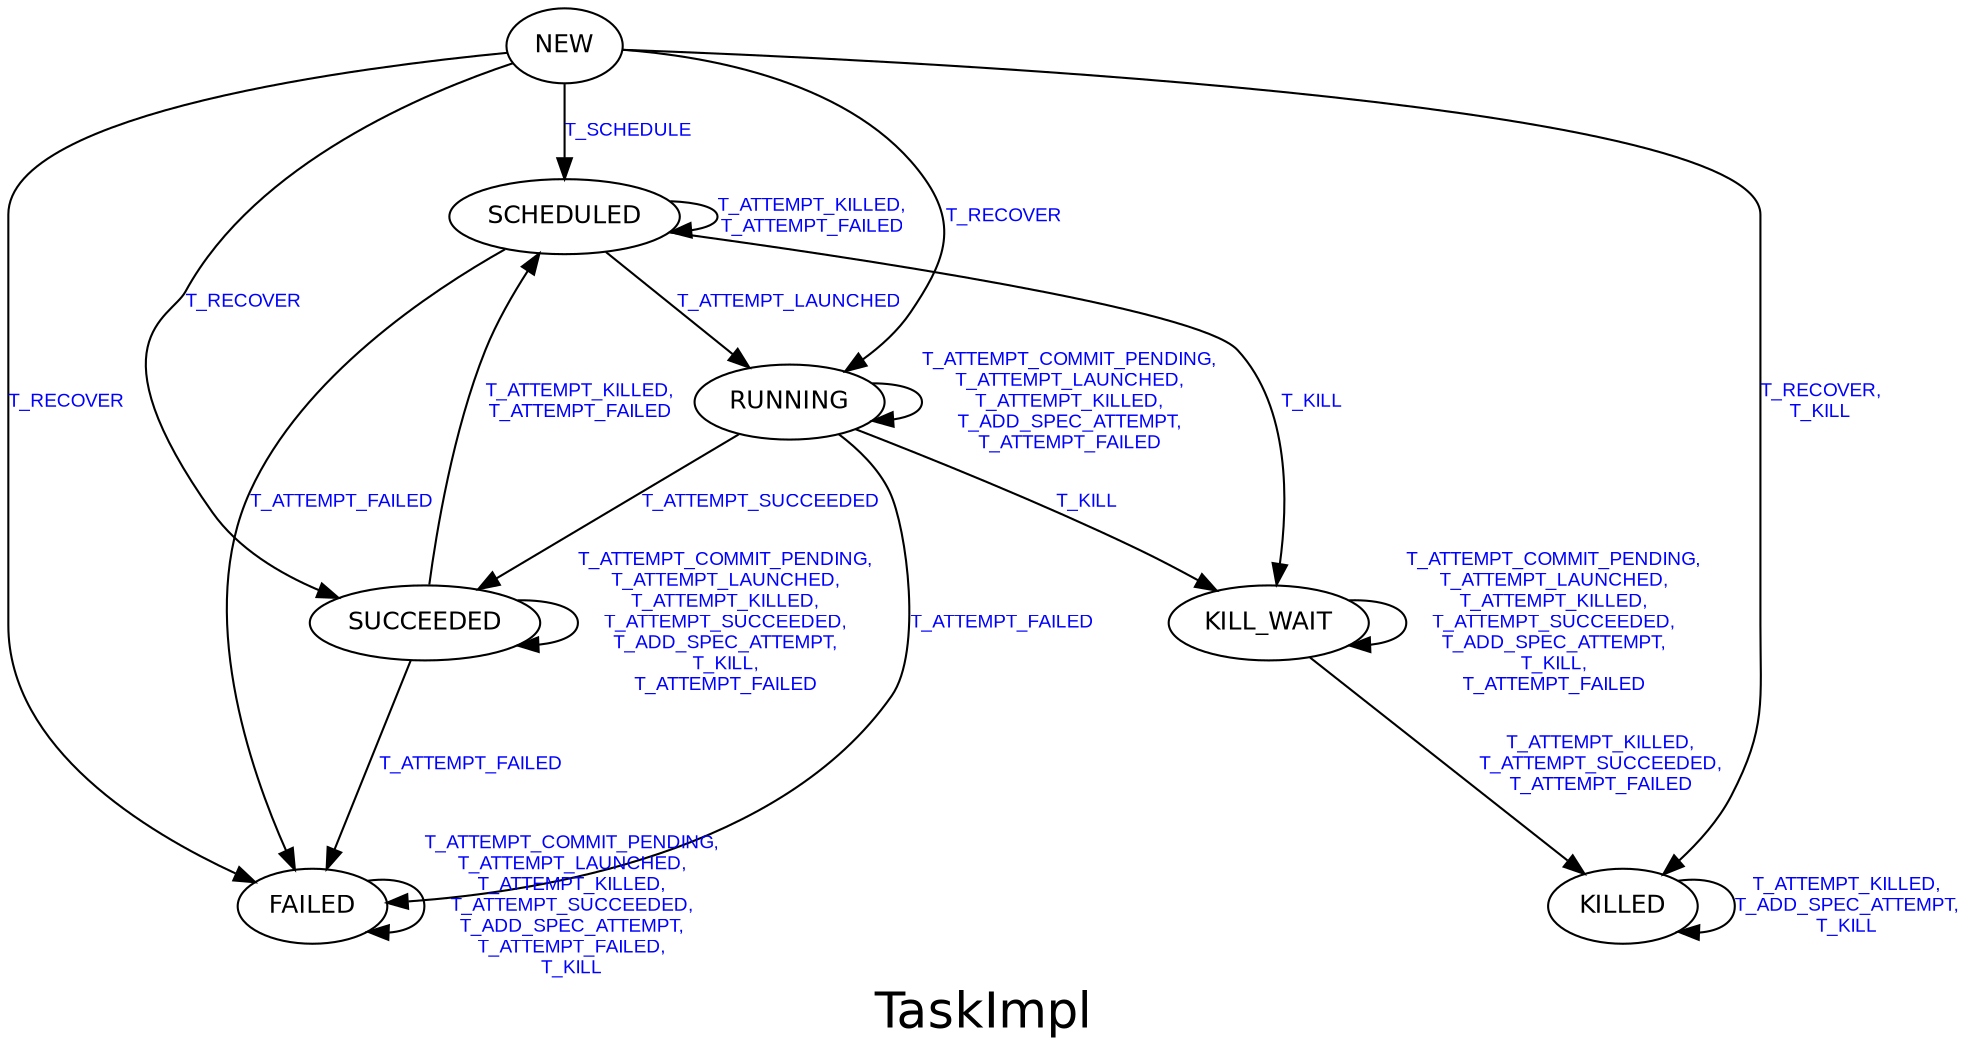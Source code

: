 digraph TaskImpl {
graph [ label="TaskImpl", fontsize=24, fontname=Helvetica];
node [fontsize=12, fontname=Helvetica];
edge [fontsize=9, fontcolor=blue, fontname=Arial];
"TaskImpl.NEW" [ label = NEW ];
"TaskImpl.NEW" -> "TaskImpl.SCHEDULED" [ label = "T_SCHEDULE" ];
"TaskImpl.NEW" -> "TaskImpl.RUNNING" [ label = "T_RECOVER" ];
"TaskImpl.NEW" -> "TaskImpl.SUCCEEDED" [ label = "T_RECOVER" ];
"TaskImpl.NEW" -> "TaskImpl.FAILED" [ label = "T_RECOVER" ];
"TaskImpl.NEW" -> "TaskImpl.KILLED" [ label = "T_RECOVER,\nT_KILL" ];
"TaskImpl.RUNNING" [ label = RUNNING ];
"TaskImpl.RUNNING" -> "TaskImpl.RUNNING" [ label = "T_ATTEMPT_COMMIT_PENDING,\nT_ATTEMPT_LAUNCHED,\nT_ATTEMPT_KILLED,\nT_ADD_SPEC_ATTEMPT,\nT_ATTEMPT_FAILED" ];
"TaskImpl.RUNNING" -> "TaskImpl.SUCCEEDED" [ label = "T_ATTEMPT_SUCCEEDED" ];
"TaskImpl.RUNNING" -> "TaskImpl.KILL_WAIT" [ label = "T_KILL" ];
"TaskImpl.RUNNING" -> "TaskImpl.FAILED" [ label = "T_ATTEMPT_FAILED" ];
"TaskImpl.FAILED" [ label = FAILED ];
"TaskImpl.FAILED" -> "TaskImpl.FAILED" [ label = "T_ATTEMPT_COMMIT_PENDING,\nT_ATTEMPT_LAUNCHED,\nT_ATTEMPT_KILLED,\nT_ATTEMPT_SUCCEEDED,\nT_ADD_SPEC_ATTEMPT,\nT_ATTEMPT_FAILED,\nT_KILL" ];
"TaskImpl.KILL_WAIT" [ label = KILL_WAIT ];
"TaskImpl.KILL_WAIT" -> "TaskImpl.KILL_WAIT" [ label = "T_ATTEMPT_COMMIT_PENDING,\nT_ATTEMPT_LAUNCHED,\nT_ATTEMPT_KILLED,\nT_ATTEMPT_SUCCEEDED,\nT_ADD_SPEC_ATTEMPT,\nT_KILL,\nT_ATTEMPT_FAILED" ];
"TaskImpl.KILL_WAIT" -> "TaskImpl.KILLED" [ label = "T_ATTEMPT_KILLED,\nT_ATTEMPT_SUCCEEDED,\nT_ATTEMPT_FAILED" ];
"TaskImpl.SCHEDULED" [ label = SCHEDULED ];
"TaskImpl.SCHEDULED" -> "TaskImpl.RUNNING" [ label = "T_ATTEMPT_LAUNCHED" ];
"TaskImpl.SCHEDULED" -> "TaskImpl.SCHEDULED" [ label = "T_ATTEMPT_KILLED,\nT_ATTEMPT_FAILED" ];
"TaskImpl.SCHEDULED" -> "TaskImpl.FAILED" [ label = "T_ATTEMPT_FAILED" ];
"TaskImpl.SCHEDULED" -> "TaskImpl.KILL_WAIT" [ label = "T_KILL" ];
"TaskImpl.SUCCEEDED" [ label = SUCCEEDED ];
"TaskImpl.SUCCEEDED" -> "TaskImpl.SUCCEEDED" [ label = "T_ATTEMPT_COMMIT_PENDING,\nT_ATTEMPT_LAUNCHED,\nT_ATTEMPT_KILLED,\nT_ATTEMPT_SUCCEEDED,\nT_ADD_SPEC_ATTEMPT,\nT_KILL,\nT_ATTEMPT_FAILED" ];
"TaskImpl.SUCCEEDED" -> "TaskImpl.SCHEDULED" [ label = "T_ATTEMPT_KILLED,\nT_ATTEMPT_FAILED" ];
"TaskImpl.SUCCEEDED" -> "TaskImpl.FAILED" [ label = "T_ATTEMPT_FAILED" ];
"TaskImpl.KILLED" [ label = KILLED ];
"TaskImpl.KILLED" -> "TaskImpl.KILLED" [ label = "T_ATTEMPT_KILLED,\nT_ADD_SPEC_ATTEMPT,\nT_KILL" ];
}
